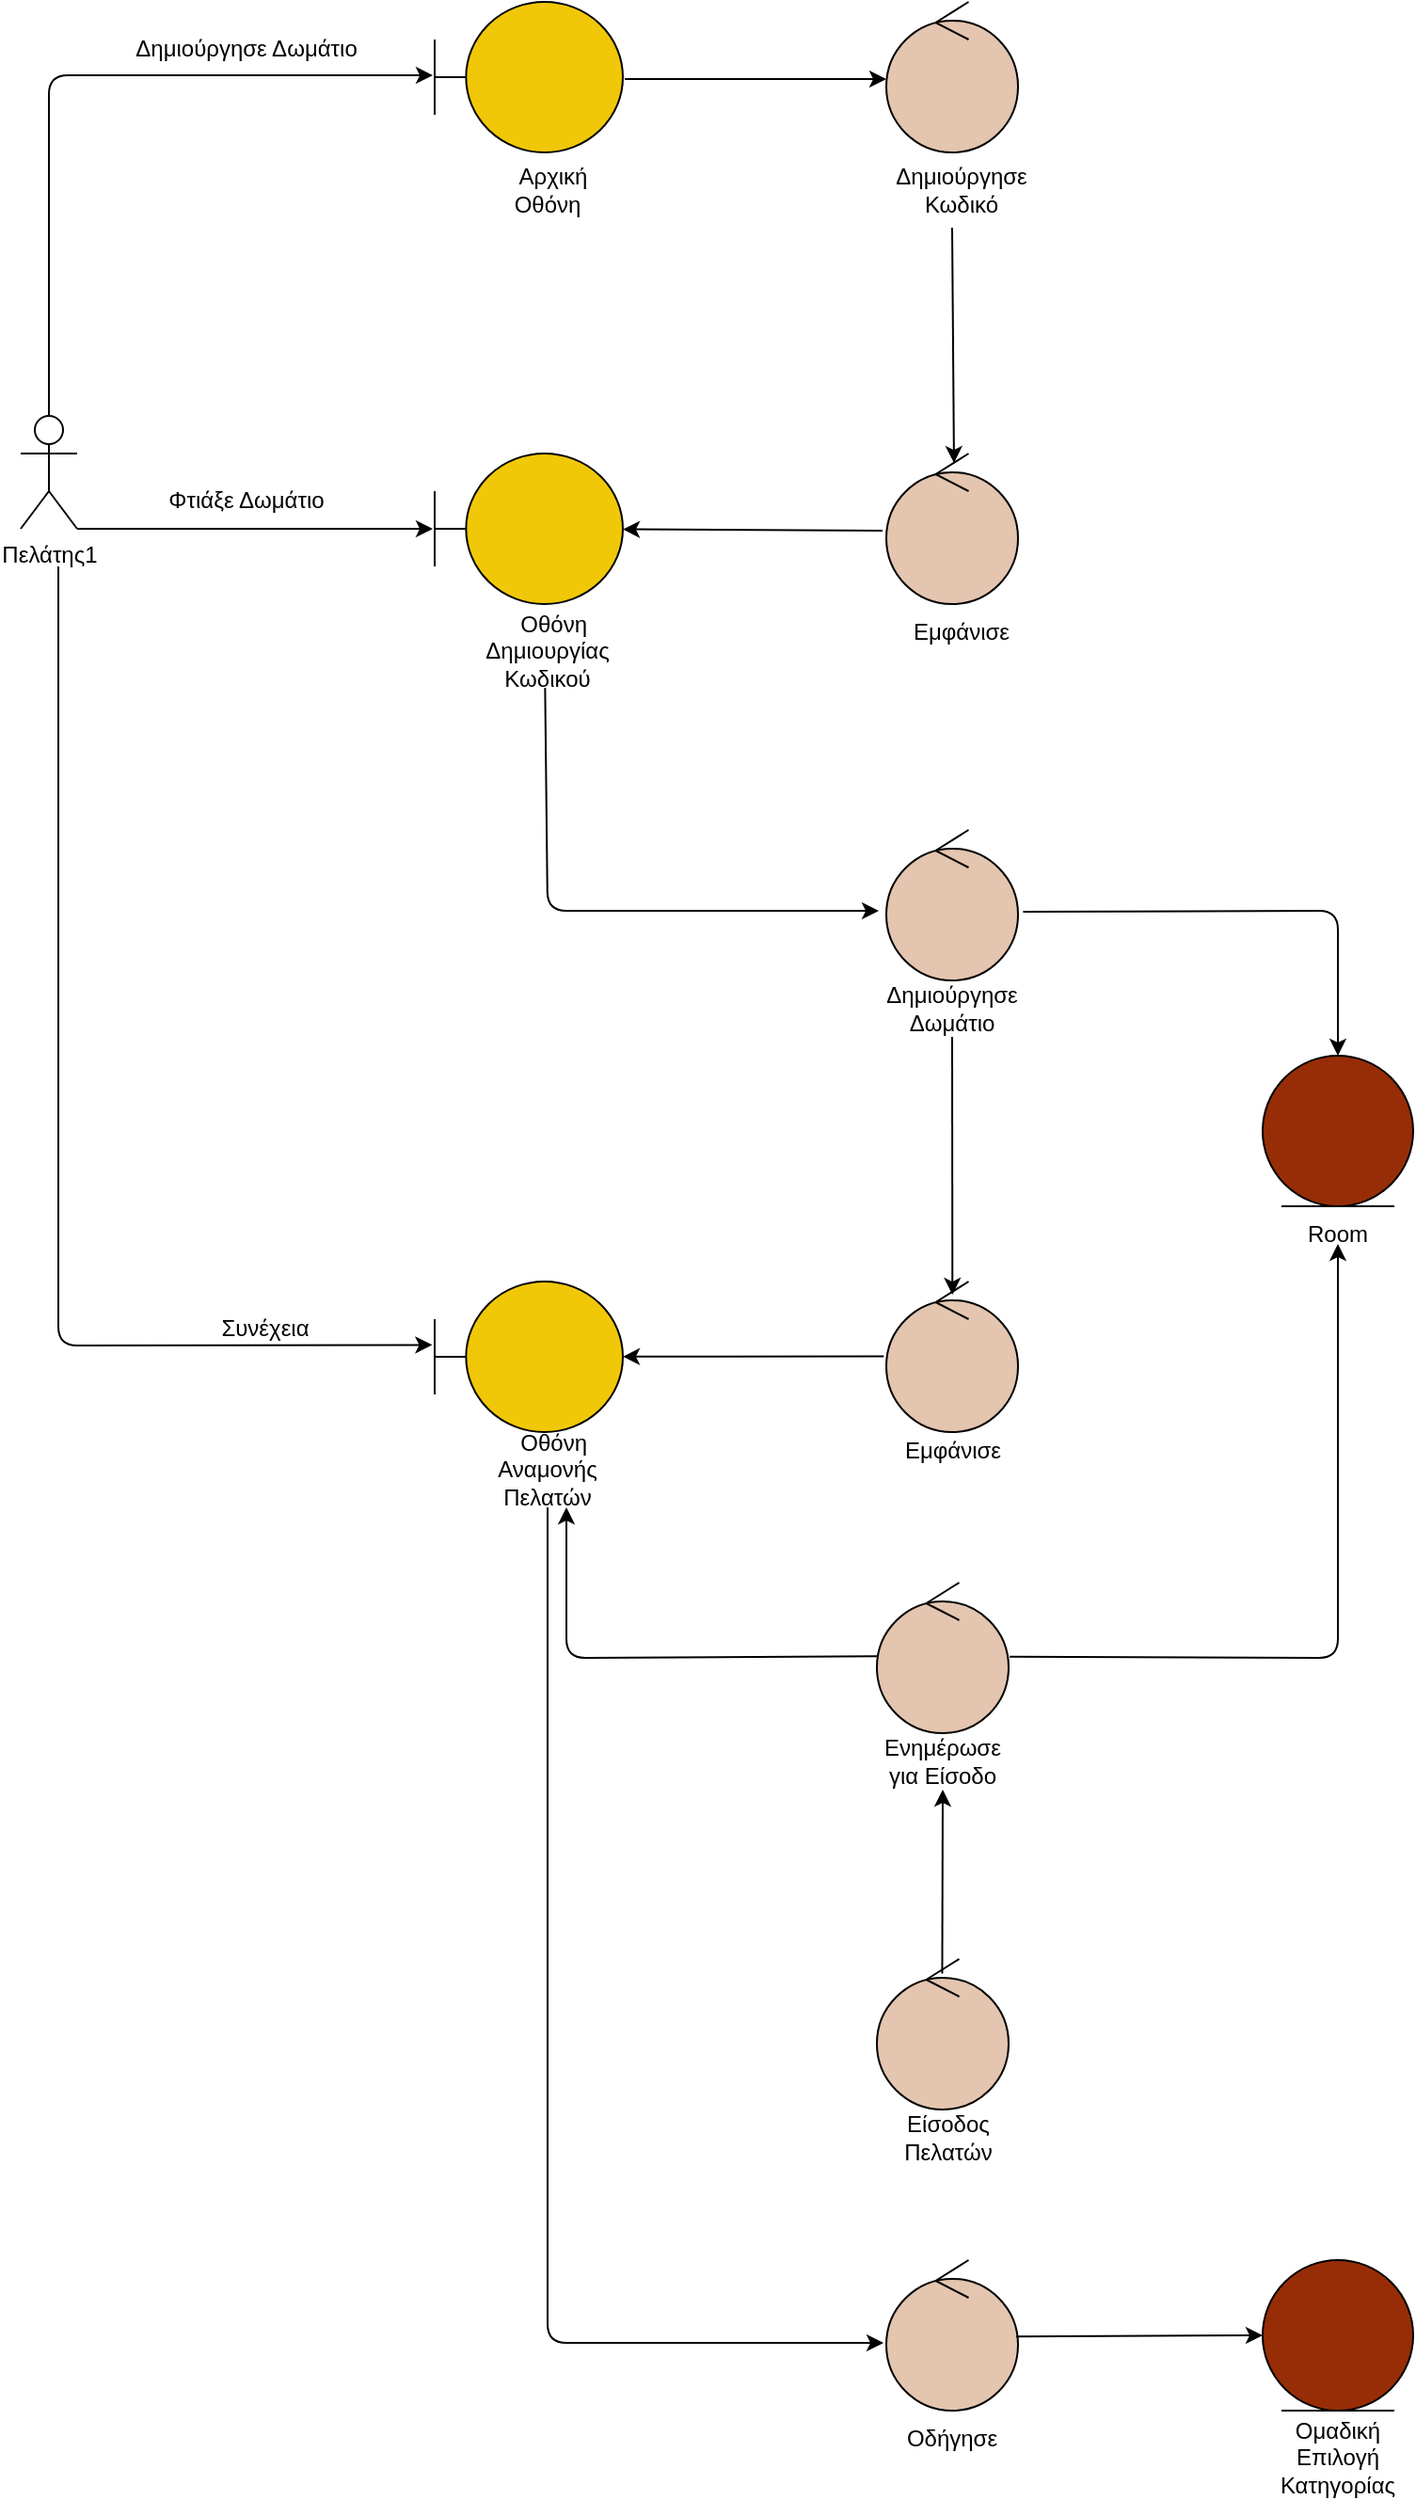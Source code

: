 <mxfile version="18.0.6" type="device"><diagram id="yCyBMPS3MhZm2c-9eRfR" name="Page-1"><mxGraphModel dx="1973" dy="714" grid="1" gridSize="10" guides="1" tooltips="1" connect="1" arrows="1" fold="1" page="1" pageScale="1" pageWidth="850" pageHeight="1100" math="0" shadow="0"><root><mxCell id="0"/><mxCell id="1" parent="0"/><mxCell id="mLevzS730IrookT-gVA6-1" value="Πελάτης1" style="shape=umlActor;verticalLabelPosition=bottom;verticalAlign=top;html=1;" parent="1" vertex="1"><mxGeometry x="-20" y="300" width="30" height="60" as="geometry"/></mxCell><mxCell id="mLevzS730IrookT-gVA6-2" value="" style="shape=umlBoundary;whiteSpace=wrap;html=1;fillColor=#F0C808;" parent="1" vertex="1"><mxGeometry x="200" y="80" width="100" height="80" as="geometry"/></mxCell><mxCell id="mLevzS730IrookT-gVA6-3" value="&amp;nbsp; Αρχική Οθόνη" style="text;html=1;strokeColor=none;fillColor=none;align=center;verticalAlign=middle;whiteSpace=wrap;rounded=0;" parent="1" vertex="1"><mxGeometry x="230" y="170" width="60" height="20" as="geometry"/></mxCell><mxCell id="mLevzS730IrookT-gVA6-4" value="" style="endArrow=classic;html=1;rounded=1;exitX=0.5;exitY=0;exitDx=0;exitDy=0;exitPerimeter=0;entryX=-0.01;entryY=0.488;entryDx=0;entryDy=0;entryPerimeter=0;" parent="1" source="mLevzS730IrookT-gVA6-1" target="mLevzS730IrookT-gVA6-2" edge="1"><mxGeometry width="50" height="50" relative="1" as="geometry"><mxPoint x="150" y="360" as="sourcePoint"/><mxPoint x="200" y="310" as="targetPoint"/><Array as="points"><mxPoint x="-5" y="119"/></Array></mxGeometry></mxCell><mxCell id="mLevzS730IrookT-gVA6-5" value="" style="ellipse;shape=umlControl;whiteSpace=wrap;html=1;fillColor=#E4C5AF;" parent="1" vertex="1"><mxGeometry x="440" y="80" width="70" height="80" as="geometry"/></mxCell><mxCell id="mLevzS730IrookT-gVA6-6" value="" style="endArrow=classic;html=1;rounded=0;exitX=1.01;exitY=0.513;exitDx=0;exitDy=0;exitPerimeter=0;" parent="1" source="mLevzS730IrookT-gVA6-2" edge="1"><mxGeometry width="50" height="50" relative="1" as="geometry"><mxPoint x="85" y="310" as="sourcePoint"/><mxPoint x="440" y="121" as="targetPoint"/><Array as="points"/></mxGeometry></mxCell><mxCell id="mLevzS730IrookT-gVA6-7" value="Δημιούργησε Κωδικό" style="text;html=1;strokeColor=none;fillColor=none;align=center;verticalAlign=middle;whiteSpace=wrap;rounded=0;" parent="1" vertex="1"><mxGeometry x="450" y="170" width="60" height="20" as="geometry"/></mxCell><mxCell id="mLevzS730IrookT-gVA6-8" value="" style="ellipse;shape=umlControl;whiteSpace=wrap;html=1;fillColor=#E4C5AF;" parent="1" vertex="1"><mxGeometry x="440" y="320" width="70" height="80" as="geometry"/></mxCell><mxCell id="mLevzS730IrookT-gVA6-9" value="" style="shape=umlBoundary;whiteSpace=wrap;html=1;fillColor=#F0C808;" parent="1" vertex="1"><mxGeometry x="200" y="320" width="100" height="80" as="geometry"/></mxCell><mxCell id="mLevzS730IrookT-gVA6-10" value="" style="endArrow=classic;html=1;rounded=0;entryX=0.514;entryY=0.063;entryDx=0;entryDy=0;entryPerimeter=0;" parent="1" target="mLevzS730IrookT-gVA6-8" edge="1"><mxGeometry width="50" height="50" relative="1" as="geometry"><mxPoint x="475" y="200" as="sourcePoint"/><mxPoint x="450" y="131" as="targetPoint"/><Array as="points"/></mxGeometry></mxCell><mxCell id="mLevzS730IrookT-gVA6-11" value="Εμφάνισε" style="text;html=1;strokeColor=none;fillColor=none;align=center;verticalAlign=middle;whiteSpace=wrap;rounded=0;" parent="1" vertex="1"><mxGeometry x="450" y="400" width="60" height="30" as="geometry"/></mxCell><mxCell id="mLevzS730IrookT-gVA6-12" value="" style="endArrow=classic;html=1;rounded=0;exitX=-0.029;exitY=0.513;exitDx=0;exitDy=0;exitPerimeter=0;" parent="1" source="mLevzS730IrookT-gVA6-8" target="mLevzS730IrookT-gVA6-9" edge="1"><mxGeometry width="50" height="50" relative="1" as="geometry"><mxPoint x="490" y="210" as="sourcePoint"/><mxPoint x="490.98" y="335.04" as="targetPoint"/><Array as="points"/></mxGeometry></mxCell><mxCell id="mLevzS730IrookT-gVA6-13" value="&amp;nbsp; Οθόνη Δημιουργίας Κωδικού" style="text;html=1;strokeColor=none;fillColor=none;align=center;verticalAlign=middle;whiteSpace=wrap;rounded=0;" parent="1" vertex="1"><mxGeometry x="230" y="410" width="60" height="30" as="geometry"/></mxCell><mxCell id="mLevzS730IrookT-gVA6-14" value="" style="endArrow=classic;html=1;rounded=0;exitX=1;exitY=1;exitDx=0;exitDy=0;exitPerimeter=0;entryX=-0.01;entryY=0.5;entryDx=0;entryDy=0;entryPerimeter=0;" parent="1" source="mLevzS730IrookT-gVA6-1" target="mLevzS730IrookT-gVA6-9" edge="1"><mxGeometry width="50" height="50" relative="1" as="geometry"><mxPoint x="311" y="131.04" as="sourcePoint"/><mxPoint x="450" y="131" as="targetPoint"/><Array as="points"/></mxGeometry></mxCell><mxCell id="mLevzS730IrookT-gVA6-15" value="Δημιούργησε Δωμάτιο" style="text;html=1;strokeColor=none;fillColor=none;align=center;verticalAlign=middle;whiteSpace=wrap;rounded=0;" parent="1" vertex="1"><mxGeometry x="30" y="90" width="140" height="30" as="geometry"/></mxCell><mxCell id="mLevzS730IrookT-gVA6-16" value="" style="ellipse;shape=umlControl;whiteSpace=wrap;html=1;fillColor=#E4C5AF;" parent="1" vertex="1"><mxGeometry x="440" y="520" width="70" height="80" as="geometry"/></mxCell><mxCell id="mLevzS730IrookT-gVA6-17" value="Δημιούργησε Δωμάτιο" style="text;html=1;strokeColor=none;fillColor=none;align=center;verticalAlign=middle;whiteSpace=wrap;rounded=0;" parent="1" vertex="1"><mxGeometry x="445" y="600" width="60" height="30" as="geometry"/></mxCell><mxCell id="mLevzS730IrookT-gVA6-18" value="" style="endArrow=classic;html=1;rounded=1;entryX=-0.057;entryY=0.538;entryDx=0;entryDy=0;entryPerimeter=0;exitX=0.478;exitY=1.152;exitDx=0;exitDy=0;exitPerimeter=0;" parent="1" source="mLevzS730IrookT-gVA6-13" target="mLevzS730IrookT-gVA6-16" edge="1"><mxGeometry width="50" height="50" relative="1" as="geometry"><mxPoint x="260" y="450" as="sourcePoint"/><mxPoint x="310" y="370.277" as="targetPoint"/><Array as="points"><mxPoint x="260" y="563"/></Array></mxGeometry></mxCell><mxCell id="mLevzS730IrookT-gVA6-19" value="" style="ellipse;shape=umlEntity;whiteSpace=wrap;html=1;fillColor=#972D07;" parent="1" vertex="1"><mxGeometry x="640" y="640" width="80" height="80" as="geometry"/></mxCell><mxCell id="mLevzS730IrookT-gVA6-20" value="Room" style="text;html=1;strokeColor=none;fillColor=none;align=center;verticalAlign=middle;whiteSpace=wrap;rounded=0;" parent="1" vertex="1"><mxGeometry x="650" y="720" width="60" height="30" as="geometry"/></mxCell><mxCell id="mLevzS730IrookT-gVA6-21" value="" style="endArrow=classic;html=1;rounded=1;exitX=1.039;exitY=0.543;exitDx=0;exitDy=0;entryX=0.5;entryY=0;entryDx=0;entryDy=0;exitPerimeter=0;" parent="1" source="mLevzS730IrookT-gVA6-16" target="mLevzS730IrookT-gVA6-19" edge="1"><mxGeometry width="50" height="50" relative="1" as="geometry"><mxPoint x="447.97" y="371.04" as="sourcePoint"/><mxPoint x="310" y="370.277" as="targetPoint"/><Array as="points"><mxPoint x="680" y="563"/></Array></mxGeometry></mxCell><mxCell id="mLevzS730IrookT-gVA6-22" value="" style="ellipse;shape=umlControl;whiteSpace=wrap;html=1;fillColor=#E4C5AF;" parent="1" vertex="1"><mxGeometry x="440" y="760" width="70" height="80" as="geometry"/></mxCell><mxCell id="mLevzS730IrookT-gVA6-23" value="Εμφάνισε" style="text;html=1;strokeColor=none;fillColor=none;align=center;verticalAlign=middle;whiteSpace=wrap;rounded=0;" parent="1" vertex="1"><mxGeometry x="447.5" y="840" width="55" height="20" as="geometry"/></mxCell><mxCell id="mLevzS730IrookT-gVA6-24" value="" style="shape=umlBoundary;whiteSpace=wrap;html=1;fillColor=#F0C808;" parent="1" vertex="1"><mxGeometry x="200" y="760" width="100" height="80" as="geometry"/></mxCell><mxCell id="mLevzS730IrookT-gVA6-25" value="&amp;nbsp; Οθόνη Αναμονής Πελατών" style="text;html=1;strokeColor=none;fillColor=none;align=center;verticalAlign=middle;whiteSpace=wrap;rounded=0;" parent="1" vertex="1"><mxGeometry x="230" y="850" width="60" height="20" as="geometry"/></mxCell><mxCell id="mLevzS730IrookT-gVA6-26" value="" style="endArrow=classic;html=1;rounded=0;exitX=0.5;exitY=1;exitDx=0;exitDy=0;entryX=0.502;entryY=0.088;entryDx=0;entryDy=0;entryPerimeter=0;" parent="1" source="mLevzS730IrookT-gVA6-17" target="mLevzS730IrookT-gVA6-22" edge="1"><mxGeometry width="50" height="50" relative="1" as="geometry"><mxPoint x="447.97" y="371.04" as="sourcePoint"/><mxPoint x="310" y="370.277" as="targetPoint"/><Array as="points"/></mxGeometry></mxCell><mxCell id="mLevzS730IrookT-gVA6-27" value="" style="endArrow=classic;html=1;rounded=0;exitX=-0.019;exitY=0.497;exitDx=0;exitDy=0;exitPerimeter=0;" parent="1" source="mLevzS730IrookT-gVA6-22" target="mLevzS730IrookT-gVA6-24" edge="1"><mxGeometry width="50" height="50" relative="1" as="geometry"><mxPoint x="485" y="640" as="sourcePoint"/><mxPoint x="485.14" y="777.04" as="targetPoint"/><Array as="points"/></mxGeometry></mxCell><mxCell id="mLevzS730IrookT-gVA6-28" value="" style="endArrow=classic;html=1;rounded=1;entryX=-0.013;entryY=0.421;entryDx=0;entryDy=0;entryPerimeter=0;" parent="1" target="mLevzS730IrookT-gVA6-24" edge="1"><mxGeometry width="50" height="50" relative="1" as="geometry"><mxPoint y="380" as="sourcePoint"/><mxPoint x="200" y="800" as="targetPoint"/><Array as="points"><mxPoint y="794"/></Array></mxGeometry></mxCell><mxCell id="mLevzS730IrookT-gVA6-29" value="Συνέχεια" style="text;html=1;strokeColor=none;fillColor=none;align=center;verticalAlign=middle;whiteSpace=wrap;rounded=0;" parent="1" vertex="1"><mxGeometry x="40" y="770" width="140" height="30" as="geometry"/></mxCell><mxCell id="mLevzS730IrookT-gVA6-30" value="" style="ellipse;shape=umlControl;whiteSpace=wrap;html=1;fillColor=#E4C5AF;" parent="1" vertex="1"><mxGeometry x="435" y="920" width="70" height="80" as="geometry"/></mxCell><mxCell id="mLevzS730IrookT-gVA6-31" value="Ενημέρωσε για Είσοδο" style="text;html=1;strokeColor=none;fillColor=none;align=center;verticalAlign=middle;whiteSpace=wrap;rounded=0;" parent="1" vertex="1"><mxGeometry x="440" y="1000" width="60" height="30" as="geometry"/></mxCell><mxCell id="mLevzS730IrookT-gVA6-33" value="" style="endArrow=classic;html=1;rounded=1;exitX=1.007;exitY=0.492;exitDx=0;exitDy=0;exitPerimeter=0;" parent="1" source="mLevzS730IrookT-gVA6-30" edge="1"><mxGeometry width="50" height="50" relative="1" as="geometry"><mxPoint x="510" y="960" as="sourcePoint"/><mxPoint x="680" y="740" as="targetPoint"/><Array as="points"><mxPoint x="680" y="960"/></Array></mxGeometry></mxCell><mxCell id="mLevzS730IrookT-gVA6-34" value="" style="ellipse;shape=umlControl;whiteSpace=wrap;html=1;fillColor=#E4C5AF;" parent="1" vertex="1"><mxGeometry x="440" y="1280" width="70" height="80" as="geometry"/></mxCell><mxCell id="mLevzS730IrookT-gVA6-35" value="" style="endArrow=classic;html=1;rounded=1;exitX=0.006;exitY=0.489;exitDx=0;exitDy=0;exitPerimeter=0;" parent="1" source="mLevzS730IrookT-gVA6-30" edge="1"><mxGeometry width="50" height="50" relative="1" as="geometry"><mxPoint x="430" y="1000" as="sourcePoint"/><mxPoint x="270" y="880" as="targetPoint"/><Array as="points"><mxPoint x="270" y="960"/></Array></mxGeometry></mxCell><mxCell id="mLevzS730IrookT-gVA6-37" value="Οδήγησε" style="text;html=1;strokeColor=none;fillColor=none;align=center;verticalAlign=middle;whiteSpace=wrap;rounded=0;" parent="1" vertex="1"><mxGeometry x="445" y="1360" width="60" height="30" as="geometry"/></mxCell><mxCell id="mLevzS730IrookT-gVA6-38" value="" style="ellipse;shape=umlEntity;whiteSpace=wrap;html=1;fillColor=#972D07;" parent="1" vertex="1"><mxGeometry x="640" y="1280" width="80" height="80" as="geometry"/></mxCell><mxCell id="mLevzS730IrookT-gVA6-39" value="" style="endArrow=classic;html=1;rounded=1;entryX=-0.021;entryY=0.55;entryDx=0;entryDy=0;entryPerimeter=0;" parent="1" target="mLevzS730IrookT-gVA6-34" edge="1"><mxGeometry width="50" height="50" relative="1" as="geometry"><mxPoint x="260" y="880" as="sourcePoint"/><mxPoint x="440" y="1280" as="targetPoint"/><Array as="points"><mxPoint x="260" y="1324"/></Array></mxGeometry></mxCell><mxCell id="mLevzS730IrookT-gVA6-40" value="" style="endArrow=classic;html=1;rounded=0;entryX=0;entryY=0.5;entryDx=0;entryDy=0;exitX=0.986;exitY=0.508;exitDx=0;exitDy=0;exitPerimeter=0;" parent="1" source="mLevzS730IrookT-gVA6-34" target="mLevzS730IrookT-gVA6-38" edge="1"><mxGeometry width="50" height="50" relative="1" as="geometry"><mxPoint x="510" y="1200" as="sourcePoint"/><mxPoint x="485.21" y="1176.64" as="targetPoint"/><Array as="points"/></mxGeometry></mxCell><mxCell id="mLevzS730IrookT-gVA6-41" value="Ομαδική Επιλογή Κατηγορίας" style="text;html=1;strokeColor=none;fillColor=none;align=center;verticalAlign=middle;whiteSpace=wrap;rounded=0;" parent="1" vertex="1"><mxGeometry x="650" y="1370" width="60" height="30" as="geometry"/></mxCell><mxCell id="3bFRe21QY4az10bb9vvC-3" value="" style="ellipse;shape=umlControl;whiteSpace=wrap;html=1;fillColor=#E4C5AF;" parent="1" vertex="1"><mxGeometry x="435" y="1120" width="70" height="80" as="geometry"/></mxCell><mxCell id="3bFRe21QY4az10bb9vvC-5" value="" style="endArrow=classic;html=1;rounded=0;entryX=0.5;entryY=1;entryDx=0;entryDy=0;exitX=0.496;exitY=0.097;exitDx=0;exitDy=0;exitPerimeter=0;" parent="1" source="3bFRe21QY4az10bb9vvC-3" target="mLevzS730IrookT-gVA6-31" edge="1"><mxGeometry width="50" height="50" relative="1" as="geometry"><mxPoint x="470" y="1120" as="sourcePoint"/><mxPoint x="630" y="1130" as="targetPoint"/></mxGeometry></mxCell><mxCell id="3bFRe21QY4az10bb9vvC-6" value="Είσοδος Πελατών" style="text;html=1;strokeColor=none;fillColor=none;align=center;verticalAlign=middle;whiteSpace=wrap;rounded=0;" parent="1" vertex="1"><mxGeometry x="442.5" y="1200" width="60" height="30" as="geometry"/></mxCell><mxCell id="bpAxAIzu3JaA3G-2G17v-1" value="Φτιάξε Δωμάτιο" style="text;html=1;strokeColor=none;fillColor=none;align=center;verticalAlign=middle;whiteSpace=wrap;rounded=0;" parent="1" vertex="1"><mxGeometry x="30" y="330" width="140" height="30" as="geometry"/></mxCell></root></mxGraphModel></diagram></mxfile>